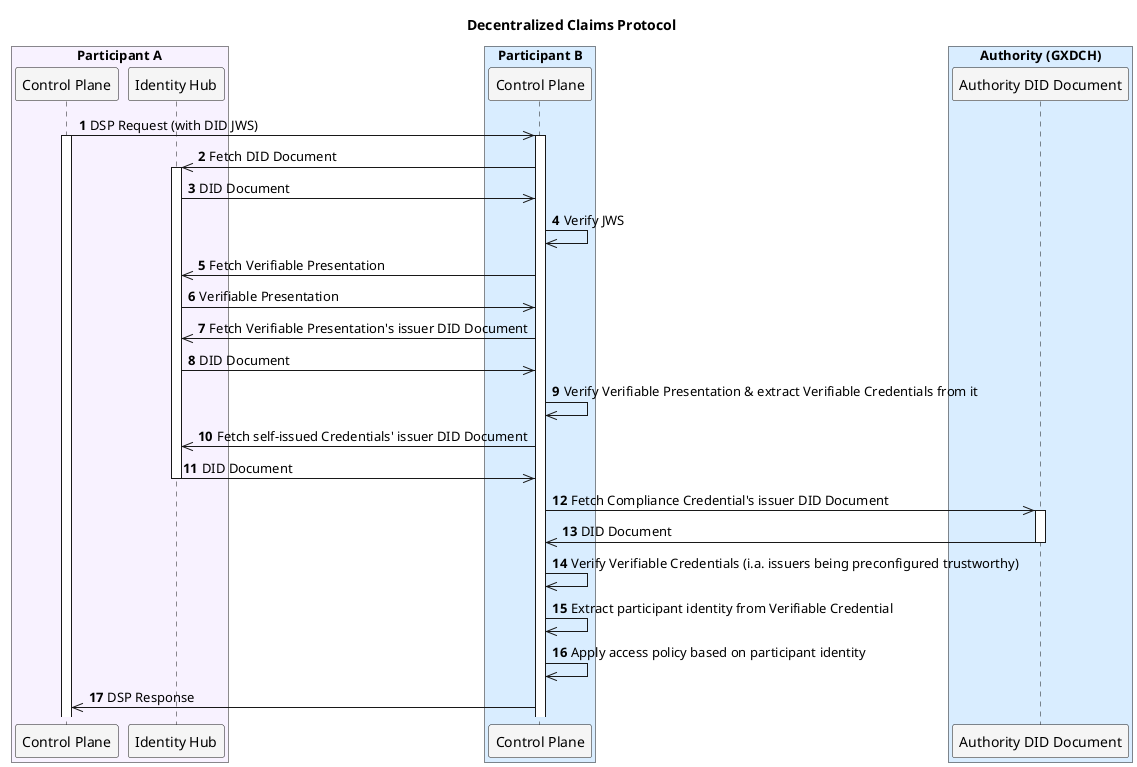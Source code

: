 @startuml

skinParam NoteBackgroundColor WhiteSmoke
skinParam NoteFontColor Black
skinParam ParticipantBackgroundColor WhiteSmoke
skinParam ActorBackgroundColor WhiteSmoke
skinParam AgentBackgroundColor White
skinParam AgentBorderColor SkyBlue
skinparam shadowing false
skinparam BoxPadding 10

!define ConsumerColor f8f2ff
!define ProviderColor d9edff

autonumber

box "Participant A" #ConsumerColor
    participant A_C as "Control Plane"
    participant A_IH as "Identity Hub"
end box

box "Participant B" #ProviderColor
    participant B_C as "Control Plane"
end box

box "Authority (GXDCH)" #ProviderColor
    participant AUTH_DID as "Authority DID Document"
end box

title
 **Decentralized Claims Protocol**
end title
autonumber 1

A_C ->> B_C : DSP Request (with DID JWS)
activate A_C
activate B_C
B_C ->> A_IH : Fetch DID Document
activate A_IH
A_IH ->> B_C : DID Document
B_C ->> B_C : Verify JWS
B_C ->> A_IH : Fetch Verifiable Presentation
A_IH ->> B_C : Verifiable Presentation
B_C ->> A_IH : Fetch Verifiable Presentation's issuer DID Document
A_IH ->> B_C : DID Document
B_C ->> B_C : Verify Verifiable Presentation & extract Verifiable Credentials from it
B_C ->> A_IH : Fetch self-issued Credentials' issuer DID Document
A_IH ->> B_C : DID Document
deactivate A_IH
B_C ->> AUTH_DID : Fetch Compliance Credential's issuer DID Document
activate AUTH_DID
AUTH_DID ->> B_C : DID Document
deactivate AUTH_DID
B_C ->> B_C : Verify Verifiable Credentials (i.a. issuers being preconfigured trustworthy)
B_C ->> B_C : Extract participant identity from Verifiable Credential
B_C ->> B_C : Apply access policy based on participant identity
B_C ->> A_C : DSP Response

@enduml
